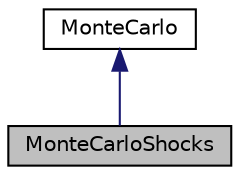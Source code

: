 digraph "MonteCarloShocks"
{
 // INTERACTIVE_SVG=YES
  bgcolor="transparent";
  edge [fontname="Helvetica",fontsize="10",labelfontname="Helvetica",labelfontsize="10"];
  node [fontname="Helvetica",fontsize="10",shape=record];
  Node0 [label="MonteCarloShocks",height=0.2,width=0.4,color="black", fillcolor="grey75", style="filled", fontcolor="black"];
  Node1 -> Node0 [dir="back",color="midnightblue",fontsize="10",style="solid",fontname="Helvetica"];
  Node1 [label="MonteCarlo",height=0.2,width=0.4,color="black",URL="$db/d12/classumontreal_1_1ssj_1_1networks_1_1MonteCarlo.html",tooltip="This class implements the simple Monte Carlo method to estimate the unreliability of a network..."];
}
